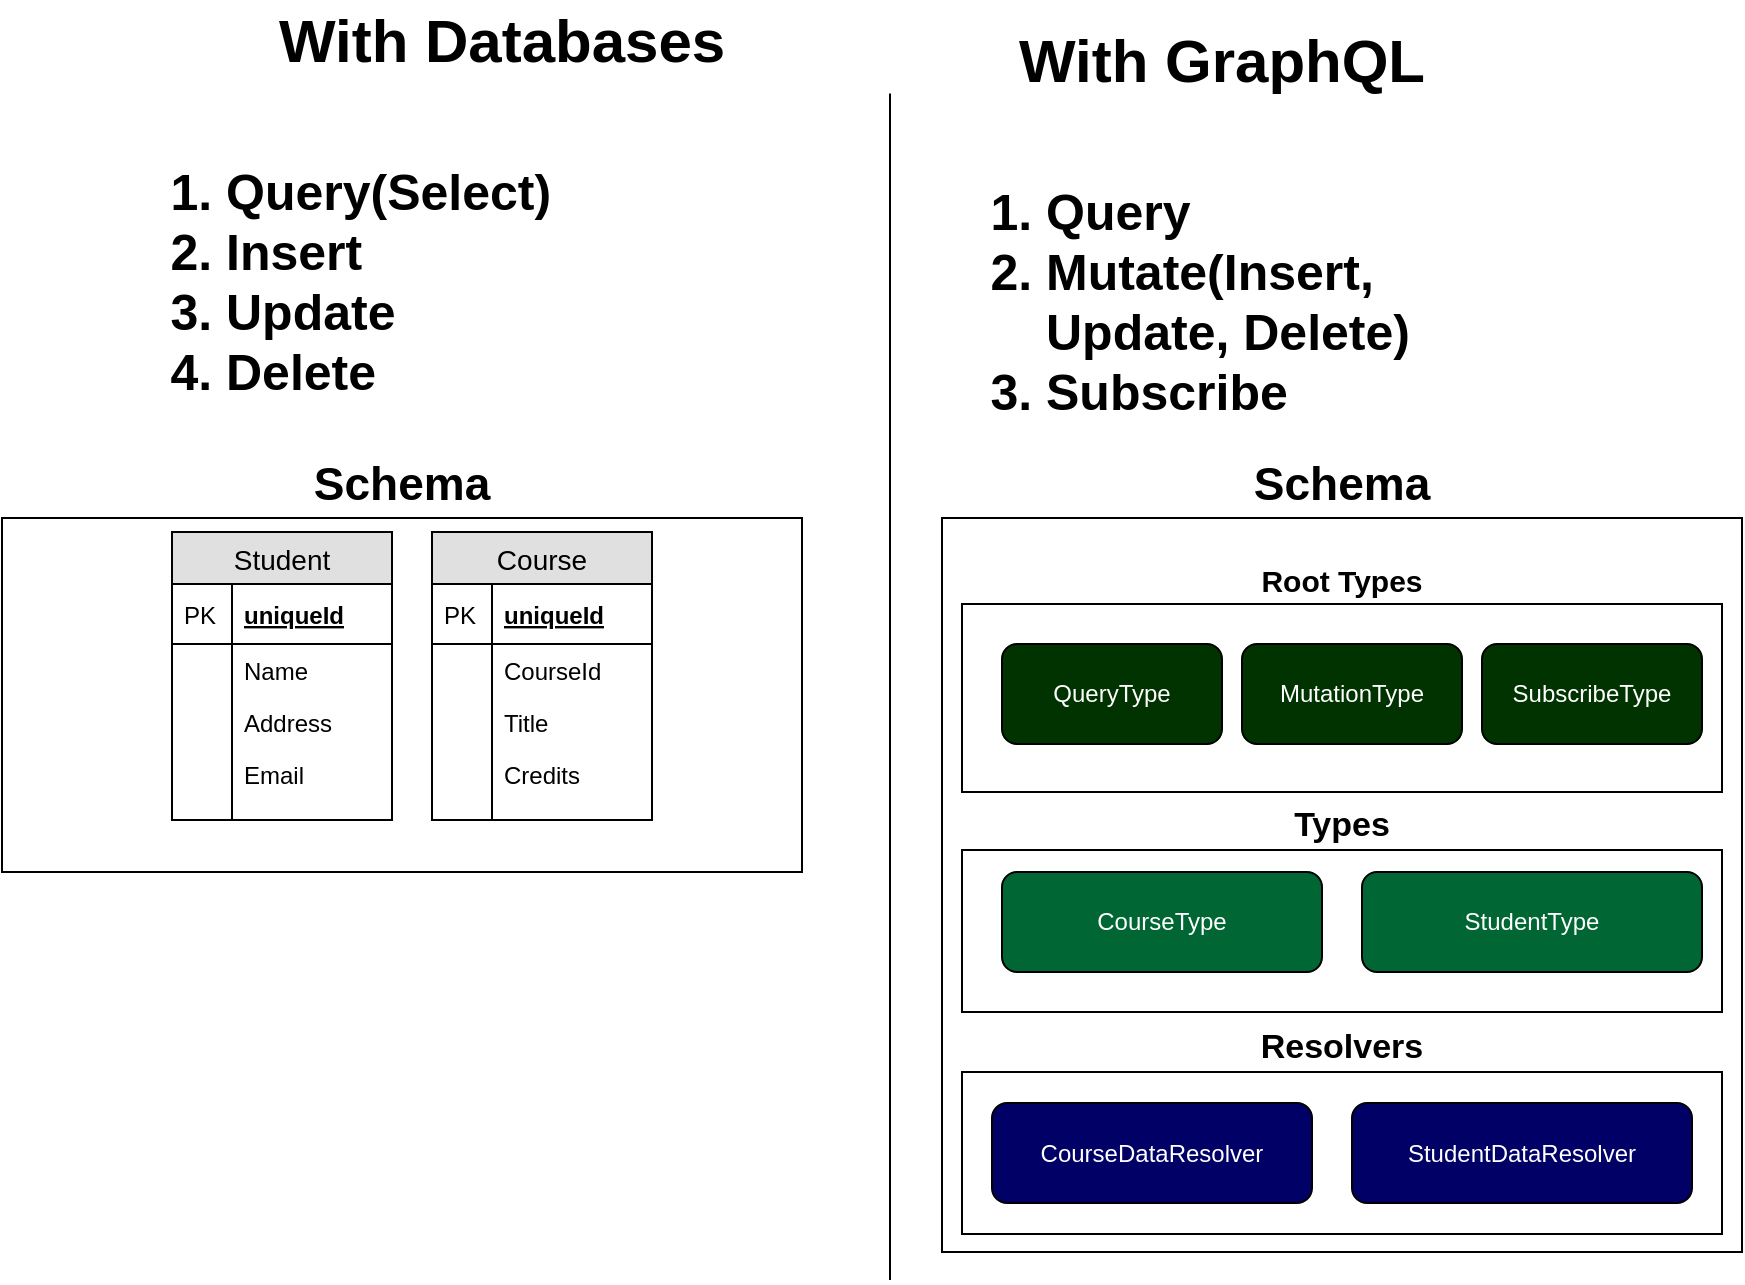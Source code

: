 <mxfile version="12.6.8" type="github">
  <diagram id="L2CfgKRPDX7w4yPaCCAg" name="Page-1">
    <mxGraphModel dx="1038" dy="499" grid="1" gridSize="10" guides="1" tooltips="1" connect="1" arrows="1" fold="1" page="1" pageScale="1" pageWidth="850" pageHeight="1100" math="0" shadow="0">
      <root>
        <mxCell id="0"/>
        <mxCell id="1" parent="0"/>
        <mxCell id="Z_U6cs5vnRch3a1QbRIx-9" value="&lt;font style=&quot;font-size: 23px&quot;&gt;&lt;b&gt;Schema&lt;/b&gt;&lt;/font&gt;" style="rounded=0;whiteSpace=wrap;html=1;labelPosition=center;verticalLabelPosition=top;align=center;verticalAlign=bottom;" vertex="1" parent="1">
          <mxGeometry x="20" y="329" width="400" height="177" as="geometry"/>
        </mxCell>
        <mxCell id="Z_U6cs5vnRch3a1QbRIx-5" value="&lt;font style=&quot;font-size: 23px&quot;&gt;&lt;b&gt;Schema&lt;/b&gt;&lt;/font&gt;" style="rounded=0;whiteSpace=wrap;html=1;labelPosition=center;verticalLabelPosition=top;align=center;verticalAlign=bottom;" vertex="1" parent="1">
          <mxGeometry x="490" y="329" width="400" height="367" as="geometry"/>
        </mxCell>
        <mxCell id="Ac-GHWvUB2U6wyhvVciU-2" value="Student" style="swimlane;fontStyle=0;childLayout=stackLayout;horizontal=1;startSize=26;fillColor=#e0e0e0;horizontalStack=0;resizeParent=1;resizeParentMax=0;resizeLast=0;collapsible=1;marginBottom=0;swimlaneFillColor=#ffffff;align=center;fontSize=14;" parent="1" vertex="1">
          <mxGeometry x="105" y="336" width="110" height="144" as="geometry"/>
        </mxCell>
        <mxCell id="Ac-GHWvUB2U6wyhvVciU-3" value="uniqueId" style="shape=partialRectangle;top=0;left=0;right=0;bottom=1;align=left;verticalAlign=middle;fillColor=none;spacingLeft=34;spacingRight=4;overflow=hidden;rotatable=0;points=[[0,0.5],[1,0.5]];portConstraint=eastwest;dropTarget=0;fontStyle=5;fontSize=12;" parent="Ac-GHWvUB2U6wyhvVciU-2" vertex="1">
          <mxGeometry y="26" width="110" height="30" as="geometry"/>
        </mxCell>
        <mxCell id="Ac-GHWvUB2U6wyhvVciU-4" value="PK" style="shape=partialRectangle;top=0;left=0;bottom=0;fillColor=none;align=left;verticalAlign=middle;spacingLeft=4;spacingRight=4;overflow=hidden;rotatable=0;points=[];portConstraint=eastwest;part=1;fontSize=12;" parent="Ac-GHWvUB2U6wyhvVciU-3" vertex="1" connectable="0">
          <mxGeometry width="30" height="30" as="geometry"/>
        </mxCell>
        <mxCell id="Ac-GHWvUB2U6wyhvVciU-5" value="Name" style="shape=partialRectangle;top=0;left=0;right=0;bottom=0;align=left;verticalAlign=top;fillColor=none;spacingLeft=34;spacingRight=4;overflow=hidden;rotatable=0;points=[[0,0.5],[1,0.5]];portConstraint=eastwest;dropTarget=0;fontSize=12;" parent="Ac-GHWvUB2U6wyhvVciU-2" vertex="1">
          <mxGeometry y="56" width="110" height="26" as="geometry"/>
        </mxCell>
        <mxCell id="Ac-GHWvUB2U6wyhvVciU-6" value="" style="shape=partialRectangle;top=0;left=0;bottom=0;fillColor=none;align=left;verticalAlign=top;spacingLeft=4;spacingRight=4;overflow=hidden;rotatable=0;points=[];portConstraint=eastwest;part=1;fontSize=12;" parent="Ac-GHWvUB2U6wyhvVciU-5" vertex="1" connectable="0">
          <mxGeometry width="30" height="26" as="geometry"/>
        </mxCell>
        <mxCell id="Ac-GHWvUB2U6wyhvVciU-7" value="Address" style="shape=partialRectangle;top=0;left=0;right=0;bottom=0;align=left;verticalAlign=top;fillColor=none;spacingLeft=34;spacingRight=4;overflow=hidden;rotatable=0;points=[[0,0.5],[1,0.5]];portConstraint=eastwest;dropTarget=0;fontSize=12;" parent="Ac-GHWvUB2U6wyhvVciU-2" vertex="1">
          <mxGeometry y="82" width="110" height="26" as="geometry"/>
        </mxCell>
        <mxCell id="Ac-GHWvUB2U6wyhvVciU-8" value="" style="shape=partialRectangle;top=0;left=0;bottom=0;fillColor=none;align=left;verticalAlign=top;spacingLeft=4;spacingRight=4;overflow=hidden;rotatable=0;points=[];portConstraint=eastwest;part=1;fontSize=12;" parent="Ac-GHWvUB2U6wyhvVciU-7" vertex="1" connectable="0">
          <mxGeometry width="30" height="26" as="geometry"/>
        </mxCell>
        <mxCell id="Ac-GHWvUB2U6wyhvVciU-9" value="Email" style="shape=partialRectangle;top=0;left=0;right=0;bottom=0;align=left;verticalAlign=top;fillColor=none;spacingLeft=34;spacingRight=4;overflow=hidden;rotatable=0;points=[[0,0.5],[1,0.5]];portConstraint=eastwest;dropTarget=0;fontSize=12;" parent="Ac-GHWvUB2U6wyhvVciU-2" vertex="1">
          <mxGeometry y="108" width="110" height="26" as="geometry"/>
        </mxCell>
        <mxCell id="Ac-GHWvUB2U6wyhvVciU-10" value="" style="shape=partialRectangle;top=0;left=0;bottom=0;fillColor=none;align=left;verticalAlign=top;spacingLeft=4;spacingRight=4;overflow=hidden;rotatable=0;points=[];portConstraint=eastwest;part=1;fontSize=12;" parent="Ac-GHWvUB2U6wyhvVciU-9" vertex="1" connectable="0">
          <mxGeometry width="30" height="26" as="geometry"/>
        </mxCell>
        <mxCell id="Ac-GHWvUB2U6wyhvVciU-11" value="" style="shape=partialRectangle;top=0;left=0;right=0;bottom=0;align=left;verticalAlign=top;fillColor=none;spacingLeft=34;spacingRight=4;overflow=hidden;rotatable=0;points=[[0,0.5],[1,0.5]];portConstraint=eastwest;dropTarget=0;fontSize=12;" parent="Ac-GHWvUB2U6wyhvVciU-2" vertex="1">
          <mxGeometry y="134" width="110" height="10" as="geometry"/>
        </mxCell>
        <mxCell id="Ac-GHWvUB2U6wyhvVciU-12" value="" style="shape=partialRectangle;top=0;left=0;bottom=0;fillColor=none;align=left;verticalAlign=top;spacingLeft=4;spacingRight=4;overflow=hidden;rotatable=0;points=[];portConstraint=eastwest;part=1;fontSize=12;" parent="Ac-GHWvUB2U6wyhvVciU-11" vertex="1" connectable="0">
          <mxGeometry width="30" height="10" as="geometry"/>
        </mxCell>
        <mxCell id="Ac-GHWvUB2U6wyhvVciU-13" value="Course" style="swimlane;fontStyle=0;childLayout=stackLayout;horizontal=1;startSize=26;fillColor=#e0e0e0;horizontalStack=0;resizeParent=1;resizeParentMax=0;resizeLast=0;collapsible=1;marginBottom=0;swimlaneFillColor=#ffffff;align=center;fontSize=14;" parent="1" vertex="1">
          <mxGeometry x="235" y="336" width="110" height="144" as="geometry"/>
        </mxCell>
        <mxCell id="Ac-GHWvUB2U6wyhvVciU-14" value="uniqueId" style="shape=partialRectangle;top=0;left=0;right=0;bottom=1;align=left;verticalAlign=middle;fillColor=none;spacingLeft=34;spacingRight=4;overflow=hidden;rotatable=0;points=[[0,0.5],[1,0.5]];portConstraint=eastwest;dropTarget=0;fontStyle=5;fontSize=12;" parent="Ac-GHWvUB2U6wyhvVciU-13" vertex="1">
          <mxGeometry y="26" width="110" height="30" as="geometry"/>
        </mxCell>
        <mxCell id="Ac-GHWvUB2U6wyhvVciU-15" value="PK" style="shape=partialRectangle;top=0;left=0;bottom=0;fillColor=none;align=left;verticalAlign=middle;spacingLeft=4;spacingRight=4;overflow=hidden;rotatable=0;points=[];portConstraint=eastwest;part=1;fontSize=12;" parent="Ac-GHWvUB2U6wyhvVciU-14" vertex="1" connectable="0">
          <mxGeometry width="30" height="30" as="geometry"/>
        </mxCell>
        <mxCell id="Ac-GHWvUB2U6wyhvVciU-16" value="CourseId" style="shape=partialRectangle;top=0;left=0;right=0;bottom=0;align=left;verticalAlign=top;fillColor=none;spacingLeft=34;spacingRight=4;overflow=hidden;rotatable=0;points=[[0,0.5],[1,0.5]];portConstraint=eastwest;dropTarget=0;fontSize=12;" parent="Ac-GHWvUB2U6wyhvVciU-13" vertex="1">
          <mxGeometry y="56" width="110" height="26" as="geometry"/>
        </mxCell>
        <mxCell id="Ac-GHWvUB2U6wyhvVciU-17" value="" style="shape=partialRectangle;top=0;left=0;bottom=0;fillColor=none;align=left;verticalAlign=top;spacingLeft=4;spacingRight=4;overflow=hidden;rotatable=0;points=[];portConstraint=eastwest;part=1;fontSize=12;" parent="Ac-GHWvUB2U6wyhvVciU-16" vertex="1" connectable="0">
          <mxGeometry width="30" height="26" as="geometry"/>
        </mxCell>
        <mxCell id="Ac-GHWvUB2U6wyhvVciU-18" value="Title" style="shape=partialRectangle;top=0;left=0;right=0;bottom=0;align=left;verticalAlign=top;fillColor=none;spacingLeft=34;spacingRight=4;overflow=hidden;rotatable=0;points=[[0,0.5],[1,0.5]];portConstraint=eastwest;dropTarget=0;fontSize=12;" parent="Ac-GHWvUB2U6wyhvVciU-13" vertex="1">
          <mxGeometry y="82" width="110" height="26" as="geometry"/>
        </mxCell>
        <mxCell id="Ac-GHWvUB2U6wyhvVciU-19" value="" style="shape=partialRectangle;top=0;left=0;bottom=0;fillColor=none;align=left;verticalAlign=top;spacingLeft=4;spacingRight=4;overflow=hidden;rotatable=0;points=[];portConstraint=eastwest;part=1;fontSize=12;" parent="Ac-GHWvUB2U6wyhvVciU-18" vertex="1" connectable="0">
          <mxGeometry width="30" height="26" as="geometry"/>
        </mxCell>
        <mxCell id="Ac-GHWvUB2U6wyhvVciU-20" value="Credits" style="shape=partialRectangle;top=0;left=0;right=0;bottom=0;align=left;verticalAlign=top;fillColor=none;spacingLeft=34;spacingRight=4;overflow=hidden;rotatable=0;points=[[0,0.5],[1,0.5]];portConstraint=eastwest;dropTarget=0;fontSize=12;" parent="Ac-GHWvUB2U6wyhvVciU-13" vertex="1">
          <mxGeometry y="108" width="110" height="26" as="geometry"/>
        </mxCell>
        <mxCell id="Ac-GHWvUB2U6wyhvVciU-21" value="" style="shape=partialRectangle;top=0;left=0;bottom=0;fillColor=none;align=left;verticalAlign=top;spacingLeft=4;spacingRight=4;overflow=hidden;rotatable=0;points=[];portConstraint=eastwest;part=1;fontSize=12;" parent="Ac-GHWvUB2U6wyhvVciU-20" vertex="1" connectable="0">
          <mxGeometry width="30" height="26" as="geometry"/>
        </mxCell>
        <mxCell id="Ac-GHWvUB2U6wyhvVciU-22" value="" style="shape=partialRectangle;top=0;left=0;right=0;bottom=0;align=left;verticalAlign=top;fillColor=none;spacingLeft=34;spacingRight=4;overflow=hidden;rotatable=0;points=[[0,0.5],[1,0.5]];portConstraint=eastwest;dropTarget=0;fontSize=12;" parent="Ac-GHWvUB2U6wyhvVciU-13" vertex="1">
          <mxGeometry y="134" width="110" height="10" as="geometry"/>
        </mxCell>
        <mxCell id="Ac-GHWvUB2U6wyhvVciU-23" value="" style="shape=partialRectangle;top=0;left=0;bottom=0;fillColor=none;align=left;verticalAlign=top;spacingLeft=4;spacingRight=4;overflow=hidden;rotatable=0;points=[];portConstraint=eastwest;part=1;fontSize=12;" parent="Ac-GHWvUB2U6wyhvVciU-22" vertex="1" connectable="0">
          <mxGeometry width="30" height="10" as="geometry"/>
        </mxCell>
        <mxCell id="Ac-GHWvUB2U6wyhvVciU-26" value="" style="endArrow=none;html=1;" parent="1" edge="1">
          <mxGeometry width="50" height="50" relative="1" as="geometry">
            <mxPoint x="464" y="710.0" as="sourcePoint"/>
            <mxPoint x="464" y="116.8" as="targetPoint"/>
          </mxGeometry>
        </mxCell>
        <mxCell id="Ac-GHWvUB2U6wyhvVciU-28" value="&lt;ol style=&quot;font-size: 25px&quot;&gt;&lt;li&gt;Query(Select)&lt;/li&gt;&lt;li&gt;Insert&lt;/li&gt;&lt;li&gt;Update&lt;/li&gt;&lt;li&gt;Delete&amp;nbsp;&lt;/li&gt;&lt;/ol&gt;" style="text;html=1;strokeColor=none;fillColor=none;align=left;verticalAlign=middle;whiteSpace=wrap;rounded=0;fontStyle=1;fontSize=35;" parent="1" vertex="1">
          <mxGeometry x="90" y="130" width="290" height="160" as="geometry"/>
        </mxCell>
        <mxCell id="Ac-GHWvUB2U6wyhvVciU-32" value="&lt;b&gt;&lt;font style=&quot;font-size: 30px&quot;&gt;With Databases&lt;/font&gt;&lt;/b&gt;" style="text;html=1;strokeColor=none;fillColor=none;align=center;verticalAlign=middle;whiteSpace=wrap;rounded=0;" parent="1" vertex="1">
          <mxGeometry x="120" y="70" width="300" height="40" as="geometry"/>
        </mxCell>
        <mxCell id="Ac-GHWvUB2U6wyhvVciU-33" value="&lt;b&gt;&lt;font style=&quot;font-size: 30px&quot;&gt;With GraphQL&lt;/font&gt;&lt;/b&gt;" style="text;html=1;strokeColor=none;fillColor=none;align=center;verticalAlign=middle;whiteSpace=wrap;rounded=0;" parent="1" vertex="1">
          <mxGeometry x="480" y="80" width="300" height="40" as="geometry"/>
        </mxCell>
        <mxCell id="Z_U6cs5vnRch3a1QbRIx-1" value="&lt;b&gt;&lt;font style=&quot;font-size: 15px&quot;&gt;Root Types&lt;/font&gt;&lt;/b&gt;" style="rounded=0;whiteSpace=wrap;html=1;labelPosition=center;verticalLabelPosition=top;align=center;verticalAlign=bottom;" vertex="1" parent="1">
          <mxGeometry x="500" y="372" width="380" height="94" as="geometry"/>
        </mxCell>
        <mxCell id="Z_U6cs5vnRch3a1QbRIx-2" value="QueryType" style="rounded=1;whiteSpace=wrap;html=1;fillColor=#003300;fontColor=#FFFFFF;" vertex="1" parent="1">
          <mxGeometry x="520" y="392" width="110" height="50" as="geometry"/>
        </mxCell>
        <mxCell id="Z_U6cs5vnRch3a1QbRIx-3" value="MutationType" style="rounded=1;whiteSpace=wrap;html=1;fillColor=#003300;fontColor=#FFFFFF;" vertex="1" parent="1">
          <mxGeometry x="640" y="392" width="110" height="50" as="geometry"/>
        </mxCell>
        <mxCell id="Z_U6cs5vnRch3a1QbRIx-4" value="SubscribeType" style="rounded=1;whiteSpace=wrap;html=1;fillColor=#003300;fontColor=#FFFFFF;" vertex="1" parent="1">
          <mxGeometry x="760" y="392" width="110" height="50" as="geometry"/>
        </mxCell>
        <mxCell id="Z_U6cs5vnRch3a1QbRIx-10" value="&lt;b&gt;&lt;font style=&quot;font-size: 17px&quot;&gt;Types&lt;/font&gt;&lt;/b&gt;" style="rounded=0;whiteSpace=wrap;html=1;labelPosition=center;verticalLabelPosition=top;align=center;verticalAlign=bottom;" vertex="1" parent="1">
          <mxGeometry x="500" y="495" width="380" height="81" as="geometry"/>
        </mxCell>
        <mxCell id="Z_U6cs5vnRch3a1QbRIx-15" value="CourseType" style="rounded=1;whiteSpace=wrap;fillColor=#006633;fontColor=#FFFFFF;" vertex="1" parent="1">
          <mxGeometry x="520" y="506" width="160" height="50" as="geometry"/>
        </mxCell>
        <mxCell id="Z_U6cs5vnRch3a1QbRIx-16" value="StudentType" style="rounded=1;whiteSpace=wrap;fillColor=#006633;fontColor=#FFFFFF;" vertex="1" parent="1">
          <mxGeometry x="700" y="506" width="170" height="50" as="geometry"/>
        </mxCell>
        <mxCell id="Z_U6cs5vnRch3a1QbRIx-19" value="&lt;b&gt;&lt;font style=&quot;font-size: 17px&quot;&gt;Resolvers&lt;br&gt;&lt;/font&gt;&lt;/b&gt;" style="rounded=0;whiteSpace=wrap;html=1;labelPosition=center;verticalLabelPosition=top;align=center;verticalAlign=bottom;" vertex="1" parent="1">
          <mxGeometry x="500" y="606" width="380" height="81" as="geometry"/>
        </mxCell>
        <mxCell id="Z_U6cs5vnRch3a1QbRIx-20" value="CourseDataResolver" style="rounded=1;whiteSpace=wrap;fillColor=#000066;fontColor=#FFFFFF;" vertex="1" parent="1">
          <mxGeometry x="515" y="621.5" width="160" height="50" as="geometry"/>
        </mxCell>
        <mxCell id="Z_U6cs5vnRch3a1QbRIx-21" value="StudentDataResolver" style="rounded=1;whiteSpace=wrap;fillColor=#000066;fontColor=#FFFFFF;" vertex="1" parent="1">
          <mxGeometry x="695" y="621.5" width="170" height="50" as="geometry"/>
        </mxCell>
        <mxCell id="Z_U6cs5vnRch3a1QbRIx-22" value="&lt;ol style=&quot;font-size: 25px&quot;&gt;&lt;li&gt;Query&lt;/li&gt;&lt;li&gt;Mutate(Insert, Update, Delete)&lt;/li&gt;&lt;li&gt;Subscribe&lt;/li&gt;&lt;/ol&gt;" style="text;html=1;strokeColor=none;fillColor=none;align=left;verticalAlign=middle;whiteSpace=wrap;rounded=0;fontStyle=1;fontSize=35;" vertex="1" parent="1">
          <mxGeometry x="500" y="140" width="290" height="160" as="geometry"/>
        </mxCell>
      </root>
    </mxGraphModel>
  </diagram>
</mxfile>
